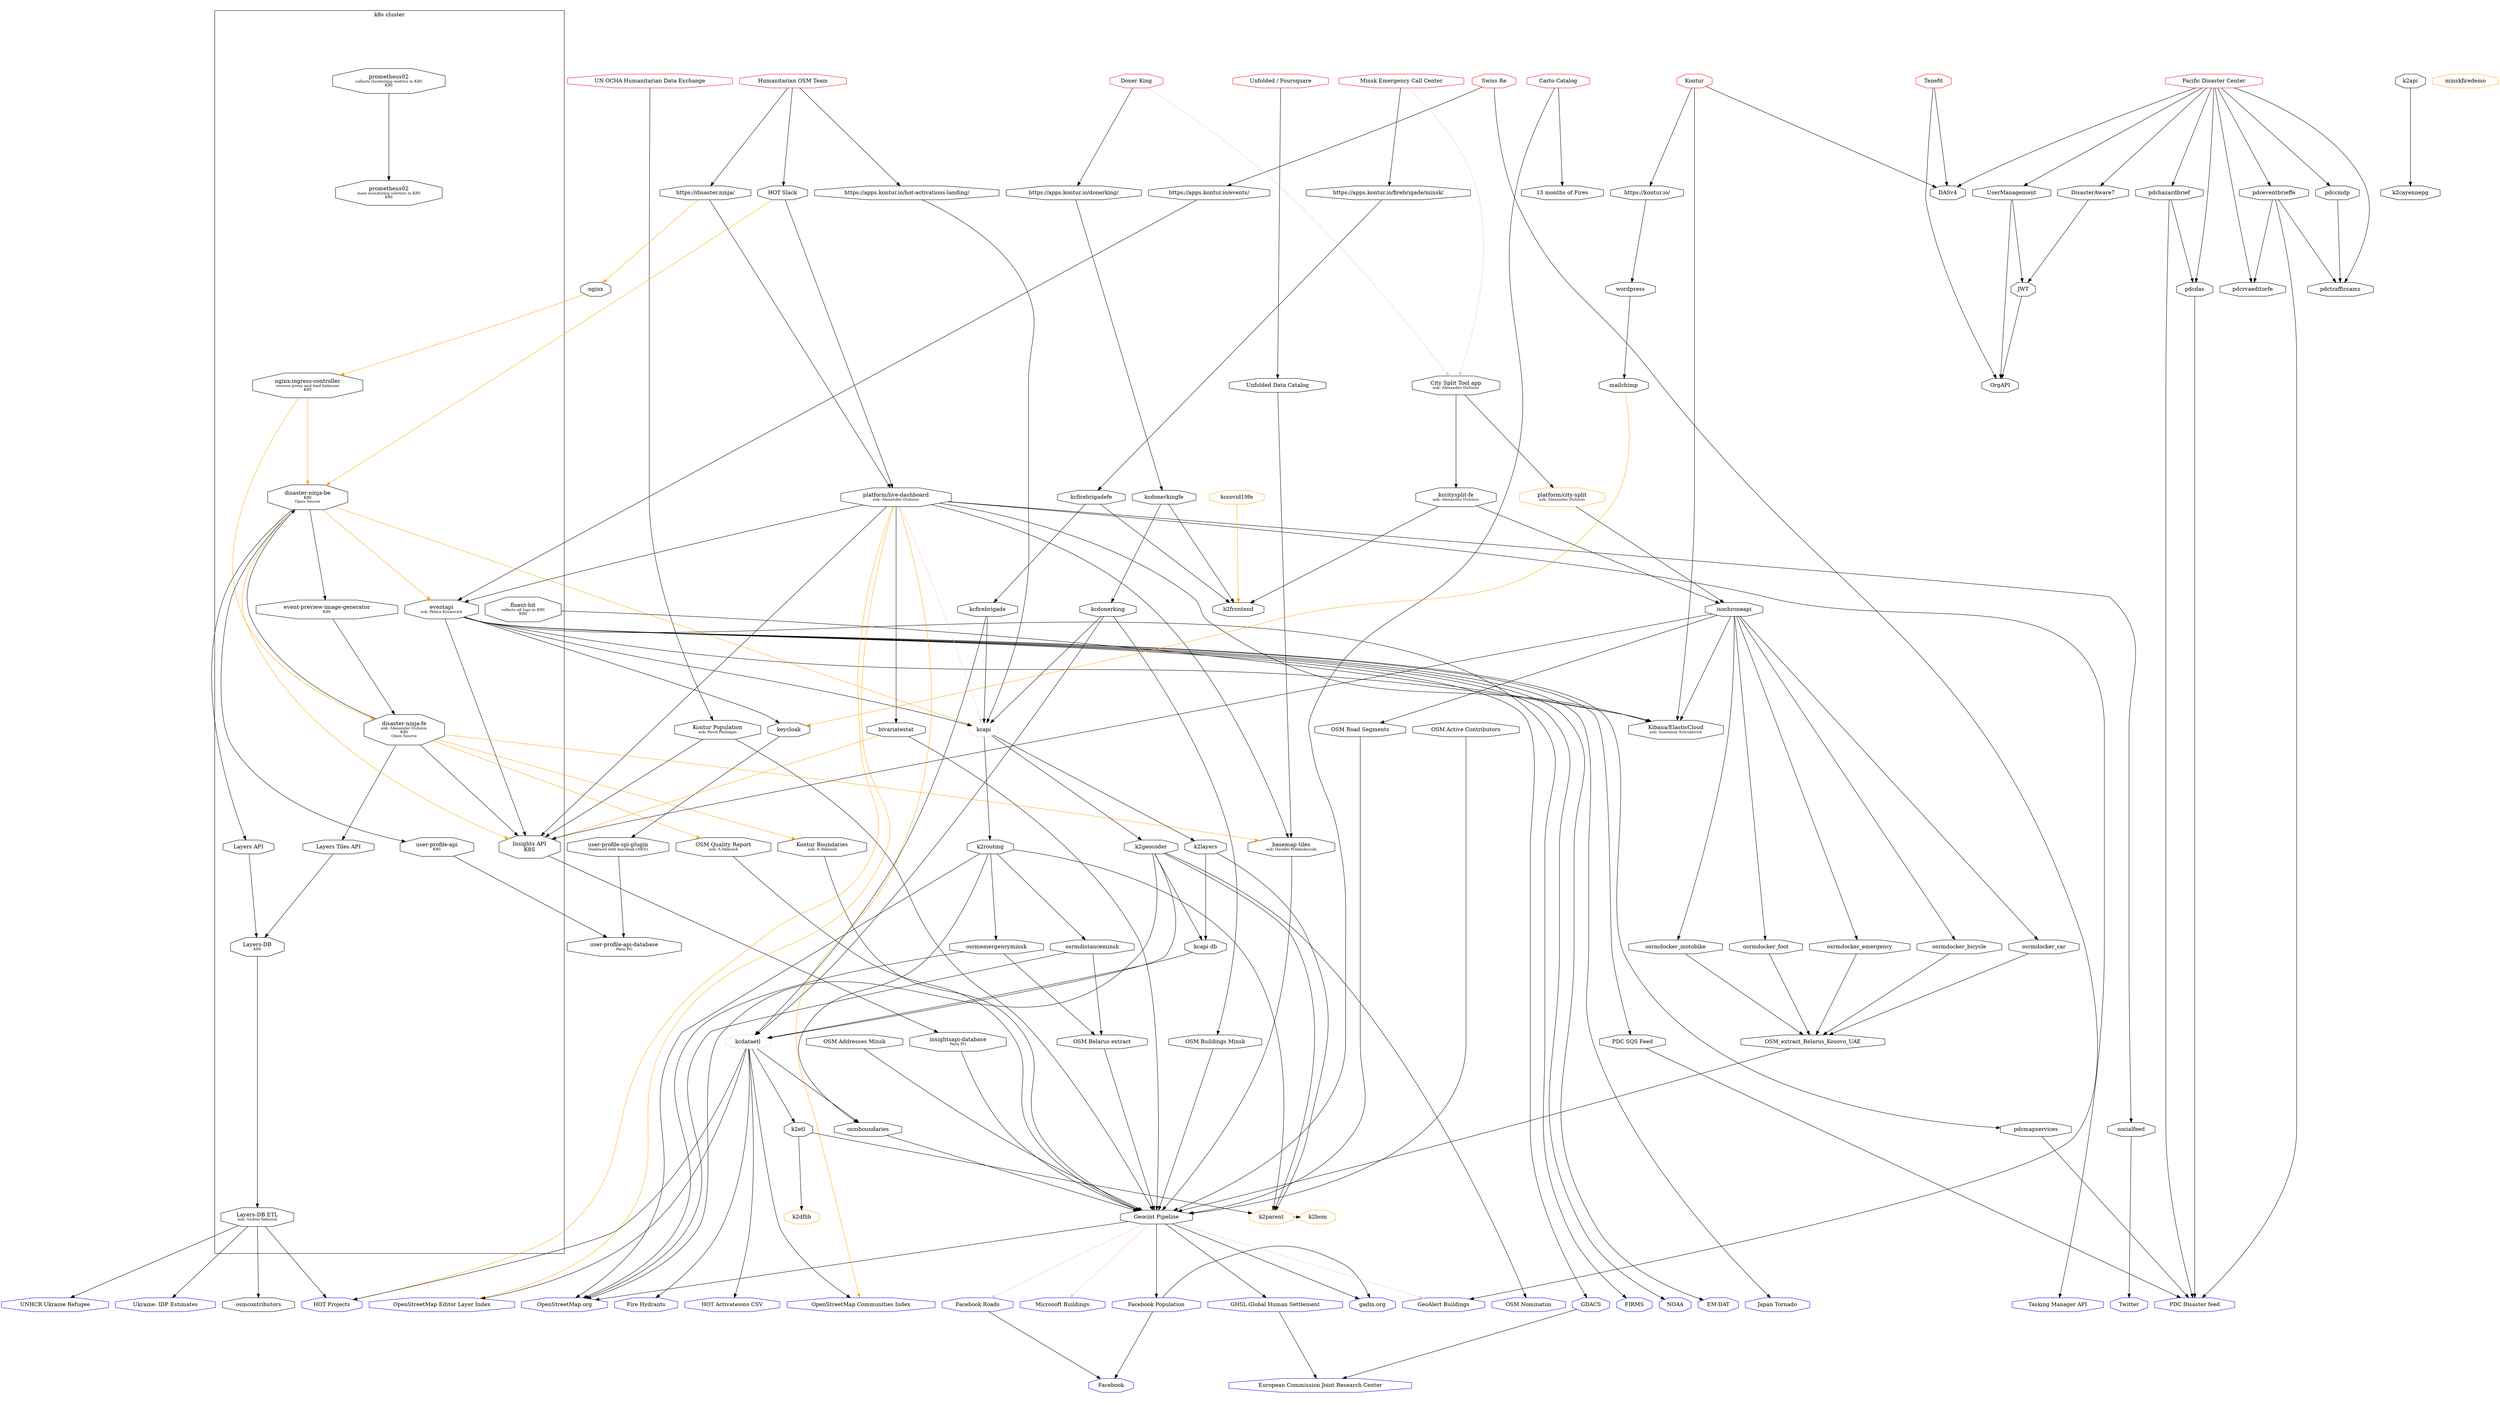 digraph {
    ratio=0.5625
    #ratio=0.7
    #ratio=1.0407 // 1993:1915
    #ratio=1.42
    maxiter=10000
    #compound=true;
    newrank=true
    edge[minlen=1,weight=1]
    node[shape=octagon]
    // customers
    {
        rank=same;
        HOT [label="Humanitarian OSM Team",color=red]
        PDC [label="Pacific Disaster Center",color=red]
        Tenefit [label="Tenefit",color=red]
        SwissRe [label="Swiss Re",color=red]
        //Vianova [label="Vianova",color=red]
        DonerKing [label="Doner King",color=red]
        mchs [label="Minsk Emergency Call Center",color=red]
        HDX [label="UN OCHA Humanitarian Data Exchange",color=red]
        Kontur [label="Kontur",color=red]
        Unfolded [label="Unfolded / Foursquare",color=red]
        cartocatalog [label="Carto Catalog", color=red] //updated 2021-10-08
    }
    // user facing
    // external
    {
        rank=same;
        osm [label="OpenStreetMap.org",color=blue]
        twitter [label="Twitter",color=blue]
        facebookpopulation [label="Facebook Population",color=blue]
        facebookroads [label="Facebook Roads",color=blue]
        msbuildings [label="Microsoft Buildings",color=blue]
        geoalertbuildings [label="GeoAlert Buildings",color=blue]
        gdacs [label="GDACS", color=blue]
        ghs [label="GHSL Global Human Settlement",color=blue]
        gadm [label="gadm.org",color=blue]
        hotactivations [label="HOT Projects",color=blue]
        hotactivationscsv [label="HOT Activateions CSV",color=blue]

        osmlayers [label="OpenStreetMap Editor Layer Index",color=blue]
        osmcommunities [label="OpenStreetMap Communities Index",color=blue]
        pdcdisasters [label="PDC Disaster feed",color=blue]
        taskingmanagerapi [label="Tasking Manager API",color=blue] //new
        firms [label="FIRMS", color=blue] //new
        noaa [label="NOAA", color=blue] //new
        emdat [label="EM-DAT", color=blue] //new
        japantornado [label="Japan Tornado", color=blue] //new??
        firehydrants [label="Fire Hydrants", color=blue] //new
        osmnominatim [label="OSM Nominatim", color=blue]
        unhcrukrainerefugee [label="UNHCR Ukraine Refugee", color=blue]
        idpestimates [label="Ukraine: IDP Estimates", color=blue]
        

    }

    {
        rank=same;
        k2parent;
        k2dflib;
        k2bom;
    }

    {
        rank=same;
        osrmemergencyminsk
        osrmdistanceminsk
        osrmdocker_motobike
        osrmdocker_foot
        osrmdocker_emergency
        osrmdocker_bicycle
        osrmdocker_car
    }

    {
        rank=same
        kontur_boundaries [label=<Kontur Boundaries<BR /><FONT POINT-SIZE="10">ask: A.Valasiuk</FONT>>]
        OSM_quality_report [label=<OSM Quality Report<BR /><FONT POINT-SIZE="10">ask: A.Valasiuk</FONT>>]
        k2routing
        k2layers
        k2geocoder
    }

    subgraph cluster_k8s {
        label="k8s cluster"
        "nginx-ingress-controller" [label=<nginx-ingress-controller<BR /><FONT POINT-SIZE="10">reverse proxy and load balancer<br/>K8S</FONT>>]
        "layers-tiles-api" [label=<Layers Tiles API>]
        "Layers-API" [label=<Layers API>]
        "disaster-ninja-be" [label=<disaster-ninja-be<BR /><FONT POINT-SIZE="10">K8S<BR />Open Source</FONT>>]
        "disaster-ninja-fe" [label=<disaster-ninja-fe<BR /><FONT POINT-SIZE="10">ask: Alexander Dubinin<BR />K8S<BR />Open Source</FONT>>]
        "user-profile-api" [label=<user-profile-api<FONT POINT-SIZE="10"><BR />K8S</FONT>>]
        "event-preview-image-generator" [label=<event-preview-image-generator<BR /><FONT POINT-SIZE="10">K8S</FONT>>]
        insightsapi [label=<Insights API<BR />K8S>]
        "prometheus02" [label=<prometheus02<FONT POINT-SIZE="10"><BR />collects cluster/app metrics in K8S<BR />K8S</FONT>>]
        "grafana02" [label=<prometheus02<FONT POINT-SIZE="10"><BR />main monitoring solution in K8S<BR />K8S</FONT>>]
        "fluent-bit" [label=<fluent-bit<FONT POINT-SIZE="10"><BR />collects all logs in K8S<BR />K8S</FONT>>]
        "layers-db" [label=<Layers-DB<BR /><FONT POINT-SIZE="10">K8S</FONT>>]
        "layers-etl" [label=<Layers-DB ETL<BR /><FONT POINT-SIZE="10">ask: Andrei Valasiuk</FONT>>]
        eventapi [label=<eventapi<BR /><FONT POINT-SIZE="10">ask: Palina Krukovich</FONT>>]
    }

    k2geocoder -> osmnominatim
    livedashboard -> osmlayers [color=orange]
    livedashboard -> osmcommunities [color=orange]
    livedashboard -> hotactivations [color=orange]
    livedashboard -> kcapi [color=pink]
    livedashboard -> taskingmanagerapi//new


    "user-profile-api-database" [label=<user-profile-api-database<FONT POINT-SIZE="10"><BR />Paris PG</FONT>>]
    "user-profile-api" -> "user-profile-api-database"

    "user-profile-spi-plugin" [label=<user-profile-spi-plugin<FONT POINT-SIZE="10"><BR />Deployed with keycloak (AWS)</FONT>>]
    "user-profile-spi-plugin" -> "user-profile-api-database"

    keycloak -> "user-profile-spi-plugin"

    keycloak 
    eventapi -> keycloak
    mailchimp -> keycloak  [color=orange]

    bivariatestat -> insightsapi [color=orange]

    "basemap tiles"  [label=<basemap tiles<BR /><FONT POINT-SIZE="10">ask: Darafei Praliaskouski</FONT>>]
    "disaster-ninja-fe" -> "basemap tiles" [color=orange]
    livedashboard -> "basemap tiles"
    "basemap tiles" -> geocint

    "disaster-ninja-fe" ->  "disaster-ninja-be"
    "disaster-ninja-fe" -> kontur_boundaries [color=orange]
    "disaster-ninja-fe" -> OSM_quality_report [color=orange]
    "disaster-ninja-fe" -> "layers-tiles-api"

    "disaster-ninja-be" -> "user-profile-api"
    "disaster-ninja-be" -> "event-preview-image-generator"
    "event-preview-image-generator" -> "disaster-ninja-fe"
    "disaster-ninja-be" -> insightsapi [color=orange]
    "disaster-ninja-fe" -> insightsapi
    "disaster-ninja-be" -> kcapi [color=orange]
    "disaster-ninja-be" -> eventapi [color=orange]
    "disaster-ninja-be" -> "Layers-API"

    "HOT Slack" -> "disaster-ninja-be" [color=orange]

    "disasterninja" -> "nginx" [color=orange]
    "nginx" -> "nginx-ingress-controller" [color=orange]
    "nginx-ingress-controller" -> "disaster-ninja-fe" [color=orange]
    "nginx-ingress-controller" -> "disaster-ninja-be" [color=orange]



    "Layers-API" -> "layers-db"
    "layers-tiles-api" -> "layers-db"
    "layers-db" -> "layers-etl"
    "layers-etl" -> hotactivations
    "layers-etl" -> osmcontributors
    "layers-etl" -> unhcrukrainerefugee
    "layers-etl" -> idpestimates
    

    gdacs -> jrc
    ghs -> jrc
    facebookpopulation -> facebook
    facebookroads -> facebook
    SwissRe -> geoalertbuildings
    jrc [label="European Commission Joint Research Center",color=blue]
    facebook [label="Facebook",color=blue]
    {
        rank=same;
        donerkingapp [label="https://apps.kontur.io/donerking/"]
        disasterninja [label="https://disaster.ninja/"]
        eventapiprod [label="https://apps.kontur.io/events/"]
        mchsapp [label="https://apps.kontur.io/firebrigade/minsk/"]
        konturwebsite [label="https://kontur.io/"]
        hotlandingpage [label="https://apps.kontur.io/hot-activations-landing/"]
        "HOT Slack"
        UserManagement
        DisasterAware7
        DASv4

    }
    HOT -> disasterninja
    HOT -> hotlandingpage //new
    HOT -> "HOT Slack"
    "HOT Slack" ->  livedashboard
    SwissRe -> eventapiprod

    Unfolded -> "Unfolded Data Catalog" //updated 2021-10-08
    "Unfolded Data Catalog" -> "basemap tiles" //updated 2021-10-08

    cartocatalog -> "13 months of Fires"//updated 2021-10-08
    cartocatalog -> geocint //updated 2021-10-08

    livedashboard [label="platform/live-dashboard"][label=<platform/live-dashboard<BR /><FONT POINT-SIZE="10">ask: Alexander Dubinin</FONT>>]
    disasterninja -> livedashboard
    livedashboard -> eventapi
    
    livedashboard -> insightsapi //new
    eventapiprod -> eventapi
    hotlandingpage -> kcapi //new
    
    livedashboard -> socialfeed
    socialfeed -> twitter
    CSTAPP [label=<City Split Tool app<BR /><FONT POINT-SIZE="10">ask: Alexander Dubinin</FONT>>]
    mchs -> CSTAPP[color=pink]
    DonerKing -> CSTAPP [color=pink]
    citysplit [label="platform/city-split",color=orange][label=<platform/city-split<BR /><FONT POINT-SIZE="10">ask: Alexander Dubinin</FONT>>]

    CSTAPP -> citysplit
    isochroneapi 
    citysplit -> isochroneapi
    insightsapi -> "insightsapi-database"
    "insightsapi-database" [label=<insightsapi-database<FONT POINT-SIZE="10"><BR />Paris PG</FONT>>]
    konturpopulation -> insightsapi // updated 2021-10-08
    isochroneapi -> insightsapi //new

    eventapi -> insightsapi //new
    isochroneapi -> osmroadsegments
    osmroadsegments -> geocint
    buildingsminsk -> geocint
    osmcontributorstiles -> geocint
    addressesminsk -> geocint
    {
    // Global datasets
        rank=same;
        
        osmroadsegments [label="OSM Road Segments"]
        konturpopulation [label=<Kontur Population<BR /><FONT POINT-SIZE="10">ask: Pavel Pashagin</FONT>>]
        osmcontributorstiles [label="OSM Active Contributors"]
    }
    {
    // Minsk datasets
        rank=same;
        addressesminsk [label="OSM Addresses Minsk"]
        buildingsminsk [label="OSM Buildings Minsk"]
        belarusosmpbf [label="OSM Belarus extract"]
        pdsdataset  [label=<OSM_extract_Belarus_Kosovo_UAE>]//Area of interest updated 2021-10-08

    }
    livedashboard -> bivariatestat
    bivariatestat -> geocint
    belarusosmpbf -> geocint
    pdsdataset -> geocint //updated 2021-10-08
    osrmdocker_foot -> pdsdataset //updated 2021-10-08
    osrmdocker_bicycle -> pdsdataset //updated 2021-10-08
    osrmdocker_car -> pdsdataset //updated 2021-10-08
    osrmdocker_emergency -> pdsdataset //updated 2021-10-08
    osrmdocker_motobike -> pdsdataset //updated 2021-10-08
    isochroneapi -> osrmdocker_foot  //updated 2021-10-08
    isochroneapi -> osrmdocker_bicycle //updated 2021-10-08
    isochroneapi -> osrmdocker_car //updated 2021-10-08
    isochroneapi -> osrmdocker_emergency //updated 2021-10-08
    isochroneapi -> osrmdocker_motobike   //updated 2021-10-08

    osrmemergencyminsk -> belarusosmpbf
    osrmdistanceminsk -> belarusosmpbf
    konturpopulation -> geocint
    HDX -> konturpopulation
    geocint [label="Geocint Pipeline"]
    geocint -> osm
    geocint -> facebookpopulation
    facebookpopulation -> gadm
    geocint -> gadm
    geocint -> ghs
    geocint -> facebookroads [color=pink]
    geocint -> msbuildings [color=pink]
    geocint -> geoalertbuildings [color=pink]
    "insightsapi-database" -> geocint
    kontur_boundaries -> geocint //updates 2021-10-08
    OSM_quality_report -> geocint //updated 2021-10-08 Sasha Petrov

    osmboundaries
    osmboundaries -> geocint
    kccitysplitfe [label=<kccitysplit-fe<BR /><FONT POINT-SIZE="10">ask: Alexander Dubinin</FONT>>]
    kccitysplitfe -> isochroneapi
    CSTAPP -> kccitysplitfe
    kccovid19fe [color=orange]

    kcapi  
    eventapi -> gdacs
    eventapi -> firms //new
    eventapi -> noaa //new
    eventapi -> emdat //new
    eventapi -> japantornado //new
    DonerKing -> donerkingapp
    eventapi -> kcapi
    kcdonerkingfe
    donerkingapp -> kcdonerkingfe
    kcdonerking
    kcdonerkingfe -> kcdonerking
    kcdonerking -> buildingsminsk
    kcdataetl [color=pink]
    kcdonerking -> kcdataetl
    kcfirebrigade -> kcdataetl
    kcdataetl -> hotactivations
    kcdataetl -> hotactivationscsv
    kcdataetl -> osmcommunities
    kcdataetl -> osmlayers
    kcdataetl -> k2etl
    kcdataetl -> osmboundaries
    kcdataetl -> firehydrants
    mchs -> mchsapp
    kcfirebrigadefe
    mchsapp -> kcfirebrigadefe
    kcfirebrigade
    kcfirebrigadefe -> kcfirebrigade
    kcapi [color=pink]
    kcdonerking -> kcapi
    kcfirebrigade -> kcapi
    pdcsqs [label="PDC SQS Feed"]
    eventapi -> pdcsqs
    pdcsqs -> pdcdisasters
    eventapi -> pdcmapservices
    pdcmapservices -> pdcdisasters
    k2etl 
    k2layers
    k2dflib [color=orange]
    k2parent [color=orange]
    k2bom [color=orange]
    k2etl -> k2parent // update 2021-10-8
    k2parent -> k2bom // update 2021-10-8
    k2routing -> k2parent // update 2021-10-8
    k2geocoder -> k2parent // update 2021-10-8
    k2layers -> k2parent // update 2021-10-8
    k2etl -> k2dflib // update 2021-10-8
    k2layers
    kcapi -> k2layers
    k2layers -> "kcapi db"
    k2geocoder -> "kcapi db"
    "kcapi db" -> kcdataetl
    k2cayennepg
    k2api
    k2api -> k2cayennepg
    minskfiredemo [color=orange]
    k2routing
    kcapi -> k2routing
    k2routing -> osm
    k2routing -> osrmemergencyminsk
    k2routing -> osmboundaries // accoring to A.Kalenik
    osrmemergencyminsk -> osm
    k2routing -> osrmdistanceminsk
    osrmdistanceminsk -> osm
    k2geocoder
    kcapi -> k2geocoder
    k2geocoder -> osm
    k2geocoder -> kcdataetl
    k2frontend
    kcdonerkingfe -> k2frontend
    kcfirebrigadefe -> k2frontend
    kccitysplitfe -> k2frontend
    kccovid19fe -> k2frontend [color=orange]
    pdcrvaeditorfe
    PDC -> pdcrvaeditorfe
    pdceventbrieffe
    PDC -> pdceventbrieffe
    pdceventbrieffe -> pdcdisasters
    pdceventbrieffe -> pdcrvaeditorfe
    pdchazardbrief
    PDC -> pdchazardbrief
    pdchazardbrief -> pdcdas
    pdchazardbrief -> pdcdisasters
    pdcdas
    PDC -> pdcdas
    pdcdas -> pdcdisasters
    pdctrafficcams
    PDC -> pdctrafficcams
    pdceventbrieffe -> pdctrafficcams
    PDC -> pdccmdp -> pdctrafficcams
    Tenefit -> OrgAPI // update 2021-10-8
    PDC -> UserManagement -> JWT         // update 2021-10-8
    UserManagement -> OrgAPI // update 2021-10-8
    PDC -> DisasterAware7 -> JWT -> OrgAPI // update 2021-10-8
    PDC -> DASv4 // update 2021-10-8
    Tenefit -> DASv4 // update 2021-10-8
    Kontur -> DASv4 // update 2021-10-8
    Kontur -> konturwebsite
    konturwebsite -> wordpress
    wordpress -> mailchimp
    "prometheus02" -> grafana02
    "fluent-bit" -> kibana
    nginx [label=<nginx>]
    kibana [label=<Kibana/ElasticCloud<BR /><FONT POINT-SIZE="10">ask: Anastasia Artyukevich</FONT>>]
    Kontur -> kibana //updated 2021-10-08
    livedashboard -> kibana //updated 2021-10-08
    eventapi -> kibana//updated 2021-10-08
    isochroneapi -> kibana//updated 2021-10-08

}
